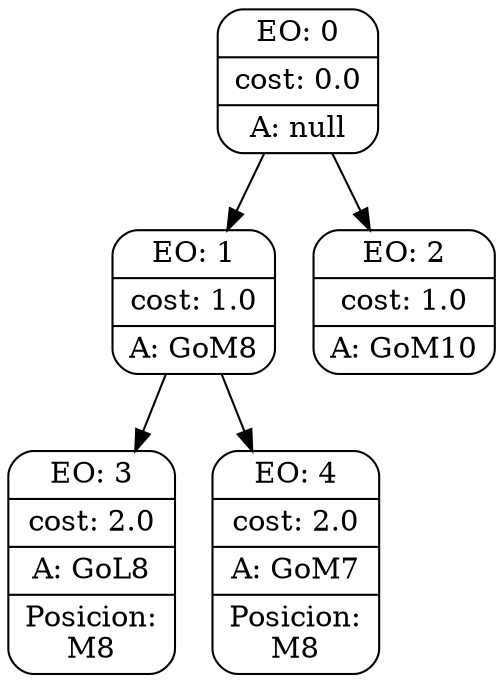 digraph g {
node [shape = Mrecord];
nodo0[label="{EO: 0|cost: 0.0|A: null}"]
nodo1[label="{EO: 1|cost: 1.0|A: GoM8}"]
nodo3[label="{EO: 3|cost: 2.0|A: GoL8|Posicion:\nM8}"]

nodo1 -> nodo3;
nodo4[label="{EO: 4|cost: 2.0|A: GoM7|Posicion:\nM8}"]

nodo1 -> nodo4;

nodo0 -> nodo1;
nodo2[label="{EO: 2|cost: 1.0|A: GoM10}"]

nodo0 -> nodo2;


}